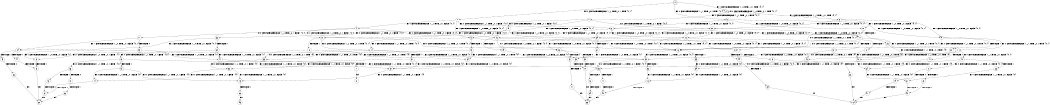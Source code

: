 digraph BCG {
size = "7, 10.5";
center = TRUE;
node [shape = circle];
0 [peripheries = 2];
0 -> 1 [label = "EX !0 !ATOMIC_EXCH_BRANCH (1, +1, TRUE, +0, 1, TRUE) !{0, 1}"];
0 -> 2 [label = "EX !1 !ATOMIC_EXCH_BRANCH (1, +0, TRUE, +0, 1, TRUE) !{0, 1}"];
0 -> 3 [label = "EX !0 !ATOMIC_EXCH_BRANCH (1, +1, TRUE, +0, 1, TRUE) !{0, 1}"];
1 -> 4 [label = "EX !0 !ATOMIC_EXCH_BRANCH (1, +1, TRUE, +0, 1, FALSE) !{0, 1}"];
1 -> 5 [label = "EX !1 !ATOMIC_EXCH_BRANCH (1, +0, TRUE, +0, 1, FALSE) !{0, 1}"];
1 -> 6 [label = "EX !0 !ATOMIC_EXCH_BRANCH (1, +1, TRUE, +0, 1, FALSE) !{0, 1}"];
2 -> 2 [label = "EX !1 !ATOMIC_EXCH_BRANCH (1, +0, TRUE, +0, 1, TRUE) !{0, 1}"];
2 -> 7 [label = "EX !0 !ATOMIC_EXCH_BRANCH (1, +1, TRUE, +0, 1, TRUE) !{0, 1}"];
2 -> 8 [label = "EX !0 !ATOMIC_EXCH_BRANCH (1, +1, TRUE, +0, 1, TRUE) !{0, 1}"];
3 -> 9 [label = "EX !1 !ATOMIC_EXCH_BRANCH (1, +0, TRUE, +0, 1, FALSE) !{0, 1}"];
3 -> 6 [label = "EX !0 !ATOMIC_EXCH_BRANCH (1, +1, TRUE, +0, 1, FALSE) !{0, 1}"];
3 -> 10 [label = "EX !1 !ATOMIC_EXCH_BRANCH (1, +0, TRUE, +0, 1, FALSE) !{0, 1}"];
4 -> 11 [label = "EX !0 !ATOMIC_EXCH_BRANCH (1, +1, TRUE, +0, 1, FALSE) !{0, 1}"];
4 -> 12 [label = "EX !1 !ATOMIC_EXCH_BRANCH (1, +0, TRUE, +0, 1, FALSE) !{0, 1}"];
4 -> 13 [label = "EX !0 !ATOMIC_EXCH_BRANCH (1, +1, TRUE, +0, 1, FALSE) !{0, 1}"];
5 -> 14 [label = "EX !0 !ATOMIC_EXCH_BRANCH (1, +1, TRUE, +0, 1, TRUE) !{0, 1}"];
5 -> 15 [label = "TERMINATE !1"];
5 -> 16 [label = "EX !0 !ATOMIC_EXCH_BRANCH (1, +1, TRUE, +0, 1, TRUE) !{0, 1}"];
6 -> 17 [label = "EX !1 !ATOMIC_EXCH_BRANCH (1, +0, TRUE, +0, 1, FALSE) !{0, 1}"];
6 -> 13 [label = "EX !0 !ATOMIC_EXCH_BRANCH (1, +1, TRUE, +0, 1, FALSE) !{0, 1}"];
6 -> 18 [label = "EX !1 !ATOMIC_EXCH_BRANCH (1, +0, TRUE, +0, 1, FALSE) !{0, 1}"];
7 -> 19 [label = "EX !0 !ATOMIC_EXCH_BRANCH (1, +1, TRUE, +0, 1, FALSE) !{0, 1}"];
7 -> 5 [label = "EX !1 !ATOMIC_EXCH_BRANCH (1, +0, TRUE, +0, 1, FALSE) !{0, 1}"];
7 -> 20 [label = "EX !0 !ATOMIC_EXCH_BRANCH (1, +1, TRUE, +0, 1, FALSE) !{0, 1}"];
8 -> 9 [label = "EX !1 !ATOMIC_EXCH_BRANCH (1, +0, TRUE, +0, 1, FALSE) !{0, 1}"];
8 -> 20 [label = "EX !0 !ATOMIC_EXCH_BRANCH (1, +1, TRUE, +0, 1, FALSE) !{0, 1}"];
8 -> 10 [label = "EX !1 !ATOMIC_EXCH_BRANCH (1, +0, TRUE, +0, 1, FALSE) !{0, 1}"];
9 -> 21 [label = "EX !0 !ATOMIC_EXCH_BRANCH (1, +1, TRUE, +0, 1, TRUE) !{0, 1}"];
9 -> 22 [label = "TERMINATE !1"];
9 -> 16 [label = "EX !0 !ATOMIC_EXCH_BRANCH (1, +1, TRUE, +0, 1, TRUE) !{0, 1}"];
10 -> 16 [label = "EX !0 !ATOMIC_EXCH_BRANCH (1, +1, TRUE, +0, 1, TRUE) !{0, 1}"];
10 -> 23 [label = "TERMINATE !1"];
11 -> 24 [label = "EX !1 !ATOMIC_EXCH_BRANCH (1, +0, TRUE, +0, 1, FALSE) !{0, 1}"];
11 -> 25 [label = "TERMINATE !0"];
12 -> 14 [label = "EX !0 !ATOMIC_EXCH_BRANCH (1, +1, TRUE, +0, 1, TRUE) !{0, 1}"];
12 -> 26 [label = "TERMINATE !1"];
12 -> 16 [label = "EX !0 !ATOMIC_EXCH_BRANCH (1, +1, TRUE, +0, 1, TRUE) !{0, 1}"];
13 -> 27 [label = "EX !1 !ATOMIC_EXCH_BRANCH (1, +0, TRUE, +0, 1, FALSE) !{0, 1}"];
13 -> 28 [label = "EX !1 !ATOMIC_EXCH_BRANCH (1, +0, TRUE, +0, 1, FALSE) !{0, 1}"];
13 -> 29 [label = "TERMINATE !0"];
14 -> 30 [label = "EX !0 !ATOMIC_EXCH_BRANCH (1, +1, TRUE, +0, 1, FALSE) !{0, 1}"];
14 -> 31 [label = "TERMINATE !1"];
14 -> 32 [label = "EX !0 !ATOMIC_EXCH_BRANCH (1, +1, TRUE, +0, 1, FALSE) !{0, 1}"];
15 -> 33 [label = "EX !0 !ATOMIC_EXCH_BRANCH (1, +1, TRUE, +0, 1, TRUE) !{0}"];
15 -> 34 [label = "EX !0 !ATOMIC_EXCH_BRANCH (1, +1, TRUE, +0, 1, TRUE) !{0}"];
16 -> 32 [label = "EX !0 !ATOMIC_EXCH_BRANCH (1, +1, TRUE, +0, 1, FALSE) !{0, 1}"];
16 -> 35 [label = "TERMINATE !1"];
17 -> 21 [label = "EX !0 !ATOMIC_EXCH_BRANCH (1, +1, TRUE, +0, 1, TRUE) !{0, 1}"];
17 -> 36 [label = "TERMINATE !1"];
17 -> 16 [label = "EX !0 !ATOMIC_EXCH_BRANCH (1, +1, TRUE, +0, 1, TRUE) !{0, 1}"];
18 -> 16 [label = "EX !0 !ATOMIC_EXCH_BRANCH (1, +1, TRUE, +0, 1, TRUE) !{0, 1}"];
18 -> 37 [label = "TERMINATE !1"];
19 -> 38 [label = "EX !0 !ATOMIC_EXCH_BRANCH (1, +1, TRUE, +0, 1, FALSE) !{0, 1}"];
19 -> 12 [label = "EX !1 !ATOMIC_EXCH_BRANCH (1, +0, TRUE, +0, 1, FALSE) !{0, 1}"];
19 -> 39 [label = "EX !0 !ATOMIC_EXCH_BRANCH (1, +1, TRUE, +0, 1, FALSE) !{0, 1}"];
20 -> 17 [label = "EX !1 !ATOMIC_EXCH_BRANCH (1, +0, TRUE, +0, 1, FALSE) !{0, 1}"];
20 -> 39 [label = "EX !0 !ATOMIC_EXCH_BRANCH (1, +1, TRUE, +0, 1, FALSE) !{0, 1}"];
20 -> 18 [label = "EX !1 !ATOMIC_EXCH_BRANCH (1, +0, TRUE, +0, 1, FALSE) !{0, 1}"];
21 -> 40 [label = "EX !0 !ATOMIC_EXCH_BRANCH (1, +1, TRUE, +0, 1, FALSE) !{0, 1}"];
21 -> 41 [label = "TERMINATE !1"];
21 -> 32 [label = "EX !0 !ATOMIC_EXCH_BRANCH (1, +1, TRUE, +0, 1, FALSE) !{0, 1}"];
22 -> 42 [label = "EX !0 !ATOMIC_EXCH_BRANCH (1, +1, TRUE, +0, 1, TRUE) !{0}"];
23 -> 43 [label = "EX !0 !ATOMIC_EXCH_BRANCH (1, +1, TRUE, +0, 1, TRUE) !{0}"];
24 -> 44 [label = "TERMINATE !0"];
24 -> 45 [label = "TERMINATE !1"];
25 -> 46 [label = "EX !1 !ATOMIC_EXCH_BRANCH (1, +0, TRUE, +0, 1, FALSE) !{1}"];
25 -> 47 [label = "EX !1 !ATOMIC_EXCH_BRANCH (1, +0, TRUE, +0, 1, FALSE) !{1}"];
26 -> 33 [label = "EX !0 !ATOMIC_EXCH_BRANCH (1, +1, TRUE, +0, 1, TRUE) !{0}"];
26 -> 34 [label = "EX !0 !ATOMIC_EXCH_BRANCH (1, +1, TRUE, +0, 1, TRUE) !{0}"];
27 -> 48 [label = "TERMINATE !0"];
27 -> 49 [label = "TERMINATE !1"];
28 -> 50 [label = "TERMINATE !0"];
28 -> 51 [label = "TERMINATE !1"];
29 -> 52 [label = "EX !1 !ATOMIC_EXCH_BRANCH (1, +0, TRUE, +0, 1, FALSE) !{1}"];
30 -> 53 [label = "EX !0 !ATOMIC_EXCH_BRANCH (1, +1, TRUE, +0, 1, FALSE) !{0, 1}"];
30 -> 54 [label = "TERMINATE !1"];
30 -> 55 [label = "EX !0 !ATOMIC_EXCH_BRANCH (1, +1, TRUE, +0, 1, FALSE) !{0, 1}"];
31 -> 56 [label = "EX !0 !ATOMIC_EXCH_BRANCH (1, +1, TRUE, +0, 1, FALSE) !{0}"];
31 -> 57 [label = "EX !0 !ATOMIC_EXCH_BRANCH (1, +1, TRUE, +0, 1, FALSE) !{0}"];
32 -> 55 [label = "EX !0 !ATOMIC_EXCH_BRANCH (1, +1, TRUE, +0, 1, FALSE) !{0, 1}"];
32 -> 58 [label = "TERMINATE !1"];
33 -> 56 [label = "EX !0 !ATOMIC_EXCH_BRANCH (1, +1, TRUE, +0, 1, FALSE) !{0}"];
33 -> 57 [label = "EX !0 !ATOMIC_EXCH_BRANCH (1, +1, TRUE, +0, 1, FALSE) !{0}"];
34 -> 57 [label = "EX !0 !ATOMIC_EXCH_BRANCH (1, +1, TRUE, +0, 1, FALSE) !{0}"];
35 -> 59 [label = "EX !0 !ATOMIC_EXCH_BRANCH (1, +1, TRUE, +0, 1, FALSE) !{0}"];
36 -> 42 [label = "EX !0 !ATOMIC_EXCH_BRANCH (1, +1, TRUE, +0, 1, TRUE) !{0}"];
37 -> 43 [label = "EX !0 !ATOMIC_EXCH_BRANCH (1, +1, TRUE, +0, 1, TRUE) !{0}"];
38 -> 24 [label = "EX !1 !ATOMIC_EXCH_BRANCH (1, +0, TRUE, +0, 1, FALSE) !{0, 1}"];
38 -> 60 [label = "TERMINATE !0"];
39 -> 27 [label = "EX !1 !ATOMIC_EXCH_BRANCH (1, +0, TRUE, +0, 1, FALSE) !{0, 1}"];
39 -> 28 [label = "EX !1 !ATOMIC_EXCH_BRANCH (1, +0, TRUE, +0, 1, FALSE) !{0, 1}"];
39 -> 61 [label = "TERMINATE !0"];
40 -> 62 [label = "EX !0 !ATOMIC_EXCH_BRANCH (1, +1, TRUE, +0, 1, FALSE) !{0, 1}"];
40 -> 63 [label = "TERMINATE !1"];
40 -> 55 [label = "EX !0 !ATOMIC_EXCH_BRANCH (1, +1, TRUE, +0, 1, FALSE) !{0, 1}"];
41 -> 64 [label = "EX !0 !ATOMIC_EXCH_BRANCH (1, +1, TRUE, +0, 1, FALSE) !{0}"];
42 -> 64 [label = "EX !0 !ATOMIC_EXCH_BRANCH (1, +1, TRUE, +0, 1, FALSE) !{0}"];
43 -> 59 [label = "EX !0 !ATOMIC_EXCH_BRANCH (1, +1, TRUE, +0, 1, FALSE) !{0}"];
44 -> 65 [label = "TERMINATE !1"];
45 -> 66 [label = "TERMINATE !0"];
46 -> 65 [label = "TERMINATE !1"];
47 -> 67 [label = "TERMINATE !1"];
48 -> 68 [label = "TERMINATE !1"];
49 -> 69 [label = "TERMINATE !0"];
50 -> 70 [label = "TERMINATE !1"];
51 -> 71 [label = "TERMINATE !0"];
52 -> 70 [label = "TERMINATE !1"];
53 -> 72 [label = "TERMINATE !0"];
53 -> 73 [label = "TERMINATE !1"];
54 -> 74 [label = "EX !0 !ATOMIC_EXCH_BRANCH (1, +1, TRUE, +0, 1, FALSE) !{0}"];
54 -> 75 [label = "EX !0 !ATOMIC_EXCH_BRANCH (1, +1, TRUE, +0, 1, FALSE) !{0}"];
55 -> 76 [label = "TERMINATE !0"];
55 -> 77 [label = "TERMINATE !1"];
56 -> 74 [label = "EX !0 !ATOMIC_EXCH_BRANCH (1, +1, TRUE, +0, 1, FALSE) !{0}"];
56 -> 75 [label = "EX !0 !ATOMIC_EXCH_BRANCH (1, +1, TRUE, +0, 1, FALSE) !{0}"];
57 -> 75 [label = "EX !0 !ATOMIC_EXCH_BRANCH (1, +1, TRUE, +0, 1, FALSE) !{0}"];
58 -> 78 [label = "EX !0 !ATOMIC_EXCH_BRANCH (1, +1, TRUE, +0, 1, FALSE) !{0}"];
59 -> 78 [label = "EX !0 !ATOMIC_EXCH_BRANCH (1, +1, TRUE, +0, 1, FALSE) !{0}"];
60 -> 46 [label = "EX !1 !ATOMIC_EXCH_BRANCH (1, +0, TRUE, +0, 1, FALSE) !{1}"];
60 -> 47 [label = "EX !1 !ATOMIC_EXCH_BRANCH (1, +0, TRUE, +0, 1, FALSE) !{1}"];
61 -> 52 [label = "EX !1 !ATOMIC_EXCH_BRANCH (1, +0, TRUE, +0, 1, FALSE) !{1}"];
62 -> 79 [label = "TERMINATE !0"];
62 -> 80 [label = "TERMINATE !1"];
63 -> 81 [label = "EX !0 !ATOMIC_EXCH_BRANCH (1, +1, TRUE, +0, 1, FALSE) !{0}"];
64 -> 81 [label = "EX !0 !ATOMIC_EXCH_BRANCH (1, +1, TRUE, +0, 1, FALSE) !{0}"];
65 -> 82 [label = "exit"];
66 -> 82 [label = "exit"];
67 -> 83 [label = "exit"];
68 -> 84 [label = "exit"];
69 -> 84 [label = "exit"];
70 -> 85 [label = "exit"];
71 -> 85 [label = "exit"];
72 -> 86 [label = "TERMINATE !1"];
73 -> 87 [label = "TERMINATE !0"];
74 -> 87 [label = "TERMINATE !0"];
75 -> 88 [label = "TERMINATE !0"];
76 -> 89 [label = "TERMINATE !1"];
77 -> 90 [label = "TERMINATE !0"];
78 -> 90 [label = "TERMINATE !0"];
79 -> 91 [label = "TERMINATE !1"];
80 -> 92 [label = "TERMINATE !0"];
81 -> 92 [label = "TERMINATE !0"];
86 -> 82 [label = "exit"];
87 -> 82 [label = "exit"];
88 -> 93 [label = "exit"];
89 -> 85 [label = "exit"];
90 -> 85 [label = "exit"];
91 -> 84 [label = "exit"];
92 -> 84 [label = "exit"];
}
